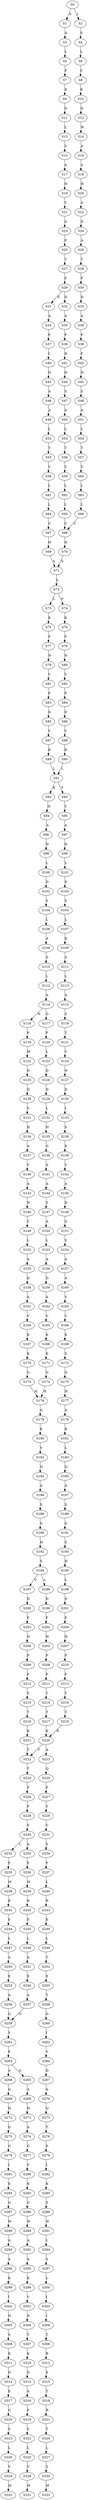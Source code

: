 strict digraph  {
	S0 -> S1 [ label = S ];
	S0 -> S2 [ label = I ];
	S1 -> S3 [ label = A ];
	S2 -> S4 [ label = S ];
	S3 -> S5 [ label = L ];
	S4 -> S6 [ label = L ];
	S5 -> S7 [ label = F ];
	S6 -> S8 [ label = F ];
	S7 -> S9 [ label = K ];
	S8 -> S10 [ label = K ];
	S9 -> S11 [ label = D ];
	S10 -> S12 [ label = D ];
	S11 -> S13 [ label = L ];
	S12 -> S14 [ label = W ];
	S13 -> S15 [ label = S ];
	S14 -> S16 [ label = A ];
	S15 -> S17 [ label = A ];
	S16 -> S18 [ label = A ];
	S17 -> S19 [ label = H ];
	S18 -> S20 [ label = H ];
	S19 -> S21 [ label = V ];
	S20 -> S22 [ label = A ];
	S21 -> S23 [ label = A ];
	S22 -> S24 [ label = D ];
	S23 -> S25 [ label = P ];
	S24 -> S26 [ label = A ];
	S25 -> S27 [ label = T ];
	S26 -> S28 [ label = T ];
	S27 -> S29 [ label = F ];
	S28 -> S30 [ label = F ];
	S29 -> S31 [ label = E ];
	S29 -> S32 [ label = D ];
	S30 -> S33 [ label = D ];
	S31 -> S34 [ label = A ];
	S32 -> S35 [ label = A ];
	S33 -> S36 [ label = A ];
	S34 -> S37 [ label = P ];
	S35 -> S38 [ label = P ];
	S36 -> S39 [ label = P ];
	S37 -> S40 [ label = L ];
	S38 -> S41 [ label = H ];
	S39 -> S42 [ label = F ];
	S40 -> S43 [ label = H ];
	S41 -> S44 [ label = H ];
	S42 -> S45 [ label = H ];
	S43 -> S46 [ label = A ];
	S44 -> S47 [ label = S ];
	S45 -> S48 [ label = S ];
	S46 -> S49 [ label = A ];
	S47 -> S50 [ label = A ];
	S48 -> S51 [ label = A ];
	S49 -> S52 [ label = L ];
	S50 -> S53 [ label = L ];
	S51 -> S54 [ label = L ];
	S52 -> S55 [ label = T ];
	S53 -> S56 [ label = T ];
	S54 -> S57 [ label = T ];
	S55 -> S58 [ label = V ];
	S56 -> S59 [ label = V ];
	S57 -> S60 [ label = V ];
	S58 -> S61 [ label = L ];
	S59 -> S62 [ label = L ];
	S60 -> S63 [ label = L ];
	S61 -> S64 [ label = L ];
	S62 -> S65 [ label = L ];
	S63 -> S66 [ label = L ];
	S64 -> S67 [ label = C ];
	S65 -> S68 [ label = C ];
	S66 -> S68 [ label = C ];
	S67 -> S69 [ label = H ];
	S68 -> S70 [ label = H ];
	S69 -> S71 [ label = S ];
	S70 -> S71 [ label = S ];
	S71 -> S72 [ label = L ];
	S72 -> S73 [ label = L ];
	S72 -> S74 [ label = F ];
	S73 -> S75 [ label = K ];
	S74 -> S76 [ label = K ];
	S75 -> S77 [ label = F ];
	S76 -> S78 [ label = F ];
	S77 -> S79 [ label = N ];
	S78 -> S80 [ label = N ];
	S79 -> S81 [ label = V ];
	S80 -> S82 [ label = V ];
	S81 -> S83 [ label = P ];
	S82 -> S84 [ label = P ];
	S83 -> S85 [ label = D ];
	S84 -> S86 [ label = D ];
	S85 -> S87 [ label = V ];
	S86 -> S88 [ label = V ];
	S87 -> S89 [ label = R ];
	S88 -> S90 [ label = R ];
	S89 -> S91 [ label = L ];
	S90 -> S91 [ label = L ];
	S91 -> S92 [ label = K ];
	S91 -> S93 [ label = V ];
	S92 -> S94 [ label = H ];
	S93 -> S95 [ label = Y ];
	S94 -> S96 [ label = A ];
	S95 -> S97 [ label = A ];
	S96 -> S98 [ label = H ];
	S97 -> S99 [ label = H ];
	S98 -> S100 [ label = L ];
	S99 -> S101 [ label = L ];
	S100 -> S102 [ label = D ];
	S101 -> S103 [ label = E ];
	S102 -> S104 [ label = S ];
	S103 -> S105 [ label = S ];
	S104 -> S106 [ label = L ];
	S105 -> S107 [ label = L ];
	S106 -> S108 [ label = A ];
	S107 -> S109 [ label = K ];
	S108 -> S110 [ label = S ];
	S109 -> S111 [ label = S ];
	S110 -> S112 [ label = L ];
	S111 -> S113 [ label = L ];
	S112 -> S114 [ label = A ];
	S113 -> S115 [ label = A ];
	S114 -> S116 [ label = N ];
	S114 -> S117 [ label = G ];
	S115 -> S118 [ label = S ];
	S116 -> S119 [ label = P ];
	S117 -> S120 [ label = P ];
	S118 -> S121 [ label = T ];
	S119 -> S122 [ label = M ];
	S120 -> S123 [ label = L ];
	S121 -> S124 [ label = V ];
	S122 -> S125 [ label = D ];
	S123 -> S126 [ label = D ];
	S124 -> S127 [ label = N ];
	S125 -> S128 [ label = D ];
	S126 -> S129 [ label = D ];
	S127 -> S130 [ label = D ];
	S128 -> S131 [ label = V ];
	S129 -> S132 [ label = L ];
	S130 -> S133 [ label = I ];
	S131 -> S134 [ label = H ];
	S132 -> S135 [ label = H ];
	S133 -> S136 [ label = S ];
	S134 -> S137 [ label = A ];
	S135 -> S138 [ label = G ];
	S136 -> S139 [ label = K ];
	S137 -> S140 [ label = V ];
	S138 -> S141 [ label = A ];
	S139 -> S142 [ label = V ];
	S140 -> S143 [ label = A ];
	S141 -> S144 [ label = A ];
	S142 -> S145 [ label = A ];
	S143 -> S146 [ label = N ];
	S144 -> S147 [ label = S ];
	S145 -> S148 [ label = D ];
	S146 -> S149 [ label = T ];
	S147 -> S150 [ label = A ];
	S148 -> S151 [ label = G ];
	S149 -> S152 [ label = L ];
	S150 -> S153 [ label = L ];
	S151 -> S154 [ label = V ];
	S152 -> S155 [ label = A ];
	S153 -> S156 [ label = A ];
	S154 -> S157 [ label = A ];
	S155 -> S158 [ label = D ];
	S156 -> S159 [ label = D ];
	S157 -> S160 [ label = A ];
	S158 -> S161 [ label = A ];
	S159 -> S162 [ label = A ];
	S160 -> S163 [ label = V ];
	S161 -> S164 [ label = V ];
	S162 -> S165 [ label = V ];
	S163 -> S166 [ label = V ];
	S164 -> S167 [ label = K ];
	S165 -> S168 [ label = K ];
	S166 -> S169 [ label = K ];
	S167 -> S170 [ label = K ];
	S168 -> S171 [ label = K ];
	S169 -> S172 [ label = S ];
	S170 -> S173 [ label = G ];
	S171 -> S174 [ label = G ];
	S172 -> S175 [ label = G ];
	S173 -> S176 [ label = H ];
	S174 -> S176 [ label = H ];
	S175 -> S177 [ label = H ];
	S176 -> S178 [ label = G ];
	S177 -> S179 [ label = A ];
	S178 -> S180 [ label = K ];
	S179 -> S181 [ label = R ];
	S180 -> S182 [ label = V ];
	S181 -> S183 [ label = L ];
	S182 -> S184 [ label = Q ];
	S183 -> S185 [ label = Q ];
	S184 -> S186 [ label = A ];
	S185 -> S187 [ label = A ];
	S186 -> S188 [ label = S ];
	S187 -> S189 [ label = S ];
	S188 -> S190 [ label = G ];
	S189 -> S191 [ label = G ];
	S190 -> S192 [ label = H ];
	S191 -> S193 [ label = S ];
	S192 -> S194 [ label = S ];
	S193 -> S195 [ label = H ];
	S194 -> S196 [ label = L ];
	S194 -> S197 [ label = V ];
	S195 -> S198 [ label = L ];
	S196 -> S199 [ label = D ];
	S197 -> S200 [ label = D ];
	S198 -> S201 [ label = D ];
	S199 -> S202 [ label = F ];
	S200 -> S203 [ label = F ];
	S201 -> S204 [ label = F ];
	S202 -> S205 [ label = H ];
	S203 -> S206 [ label = H ];
	S204 -> S207 [ label = H ];
	S205 -> S208 [ label = P ];
	S206 -> S209 [ label = P ];
	S207 -> S210 [ label = P ];
	S208 -> S211 [ label = F ];
	S209 -> S212 [ label = F ];
	S210 -> S213 [ label = F ];
	S211 -> S214 [ label = Y ];
	S212 -> S215 [ label = Y ];
	S213 -> S216 [ label = Y ];
	S214 -> S217 [ label = T ];
	S215 -> S218 [ label = T ];
	S216 -> S219 [ label = T ];
	S217 -> S220 [ label = K ];
	S218 -> S221 [ label = K ];
	S219 -> S220 [ label = K ];
	S220 -> S222 [ label = T ];
	S220 -> S223 [ label = A ];
	S221 -> S222 [ label = T ];
	S222 -> S224 [ label = T ];
	S223 -> S225 [ label = Q ];
	S224 -> S226 [ label = P ];
	S225 -> S227 [ label = P ];
	S226 -> S228 [ label = F ];
	S227 -> S229 [ label = Y ];
	S228 -> S230 [ label = S ];
	S229 -> S231 [ label = C ];
	S230 -> S232 [ label = L ];
	S230 -> S233 [ label = A ];
	S231 -> S234 [ label = S ];
	S232 -> S235 [ label = F ];
	S233 -> S236 [ label = F ];
	S234 -> S237 [ label = F ];
	S235 -> S238 [ label = M ];
	S236 -> S239 [ label = M ];
	S237 -> S240 [ label = L ];
	S238 -> S241 [ label = R ];
	S239 -> S242 [ label = R ];
	S240 -> S243 [ label = R ];
	S241 -> S244 [ label = E ];
	S242 -> S245 [ label = E ];
	S243 -> S246 [ label = E ];
	S244 -> S247 [ label = L ];
	S245 -> S248 [ label = L ];
	S246 -> S249 [ label = L ];
	S247 -> S250 [ label = A ];
	S248 -> S251 [ label = A ];
	S249 -> S252 [ label = T ];
	S250 -> S253 [ label = E ];
	S251 -> S254 [ label = E ];
	S252 -> S255 [ label = E ];
	S253 -> S256 [ label = A ];
	S254 -> S257 [ label = A ];
	S255 -> S258 [ label = T ];
	S256 -> S259 [ label = G ];
	S257 -> S259 [ label = G ];
	S258 -> S260 [ label = G ];
	S259 -> S261 [ label = Y ];
	S260 -> S262 [ label = I ];
	S261 -> S263 [ label = E ];
	S262 -> S264 [ label = V ];
	S263 -> S265 [ label = G ];
	S263 -> S266 [ label = A ];
	S264 -> S267 [ label = D ];
	S265 -> S268 [ label = A ];
	S266 -> S269 [ label = G ];
	S267 -> S270 [ label = A ];
	S268 -> S271 [ label = H ];
	S269 -> S272 [ label = H ];
	S270 -> S273 [ label = Q ];
	S271 -> S274 [ label = A ];
	S272 -> S275 [ label = G ];
	S273 -> S276 [ label = T ];
	S274 -> S277 [ label = G ];
	S275 -> S278 [ label = G ];
	S276 -> S279 [ label = S ];
	S277 -> S280 [ label = V ];
	S278 -> S281 [ label = I ];
	S279 -> S282 [ label = I ];
	S280 -> S283 [ label = K ];
	S281 -> S284 [ label = K ];
	S282 -> S285 [ label = K ];
	S283 -> S286 [ label = G ];
	S284 -> S287 [ label = G ];
	S285 -> S288 [ label = S ];
	S286 -> S289 [ label = W ];
	S287 -> S290 [ label = W ];
	S288 -> S291 [ label = W ];
	S289 -> S292 [ label = A ];
	S290 -> S293 [ label = A ];
	S291 -> S294 [ label = L ];
	S292 -> S295 [ label = A ];
	S293 -> S296 [ label = A ];
	S294 -> S297 [ label = S ];
	S295 -> S298 [ label = K ];
	S296 -> S299 [ label = K ];
	S297 -> S300 [ label = L ];
	S298 -> S301 [ label = V ];
	S299 -> S302 [ label = I ];
	S300 -> S303 [ label = I ];
	S301 -> S304 [ label = N ];
	S302 -> S305 [ label = N ];
	S303 -> S306 [ label = I ];
	S304 -> S307 [ label = T ];
	S305 -> S308 [ label = S ];
	S306 -> S309 [ label = T ];
	S307 -> S310 [ label = K ];
	S308 -> S311 [ label = K ];
	S309 -> S312 [ label = R ];
	S310 -> S313 [ label = D ];
	S311 -> S314 [ label = D ];
	S312 -> S315 [ label = E ];
	S313 -> S316 [ label = A ];
	S314 -> S317 [ label = E ];
	S315 -> S318 [ label = T ];
	S316 -> S319 [ label = P ];
	S317 -> S320 [ label = G ];
	S318 -> S321 [ label = R ];
	S319 -> S322 [ label = S ];
	S320 -> S323 [ label = S ];
	S321 -> S324 [ label = T ];
	S322 -> S325 [ label = L ];
	S323 -> S326 [ label = L ];
	S324 -> S327 [ label = L ];
	S325 -> S328 [ label = V ];
	S326 -> S329 [ label = V ];
	S327 -> S330 [ label = S ];
	S328 -> S331 [ label = M ];
	S329 -> S332 [ label = M ];
	S330 -> S333 [ label = M ];
}
